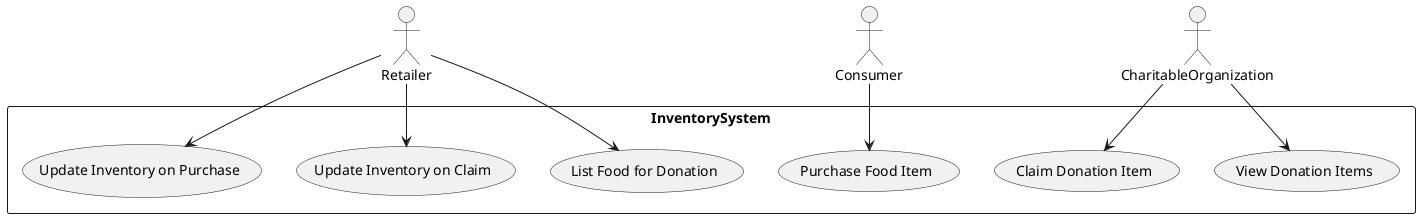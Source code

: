 @startuml
actor Retailer as R
actor Consumer as C
actor CharitableOrganization as CO


rectangle InventorySystem {
    usecase "List Food for Donation" as UC4
    usecase "View Donation Items" as UC5
    usecase "Claim Donation Item" as UC6
    usecase "Update Inventory on Claim" as UC7
    usecase "Purchase Food Item" as UC8
    usecase "Update Inventory on Purchase" as UC9
}

R --> UC4
CO --> UC5
CO --> UC6
R --> UC7
R --> UC9
C --> UC8

@enduml
